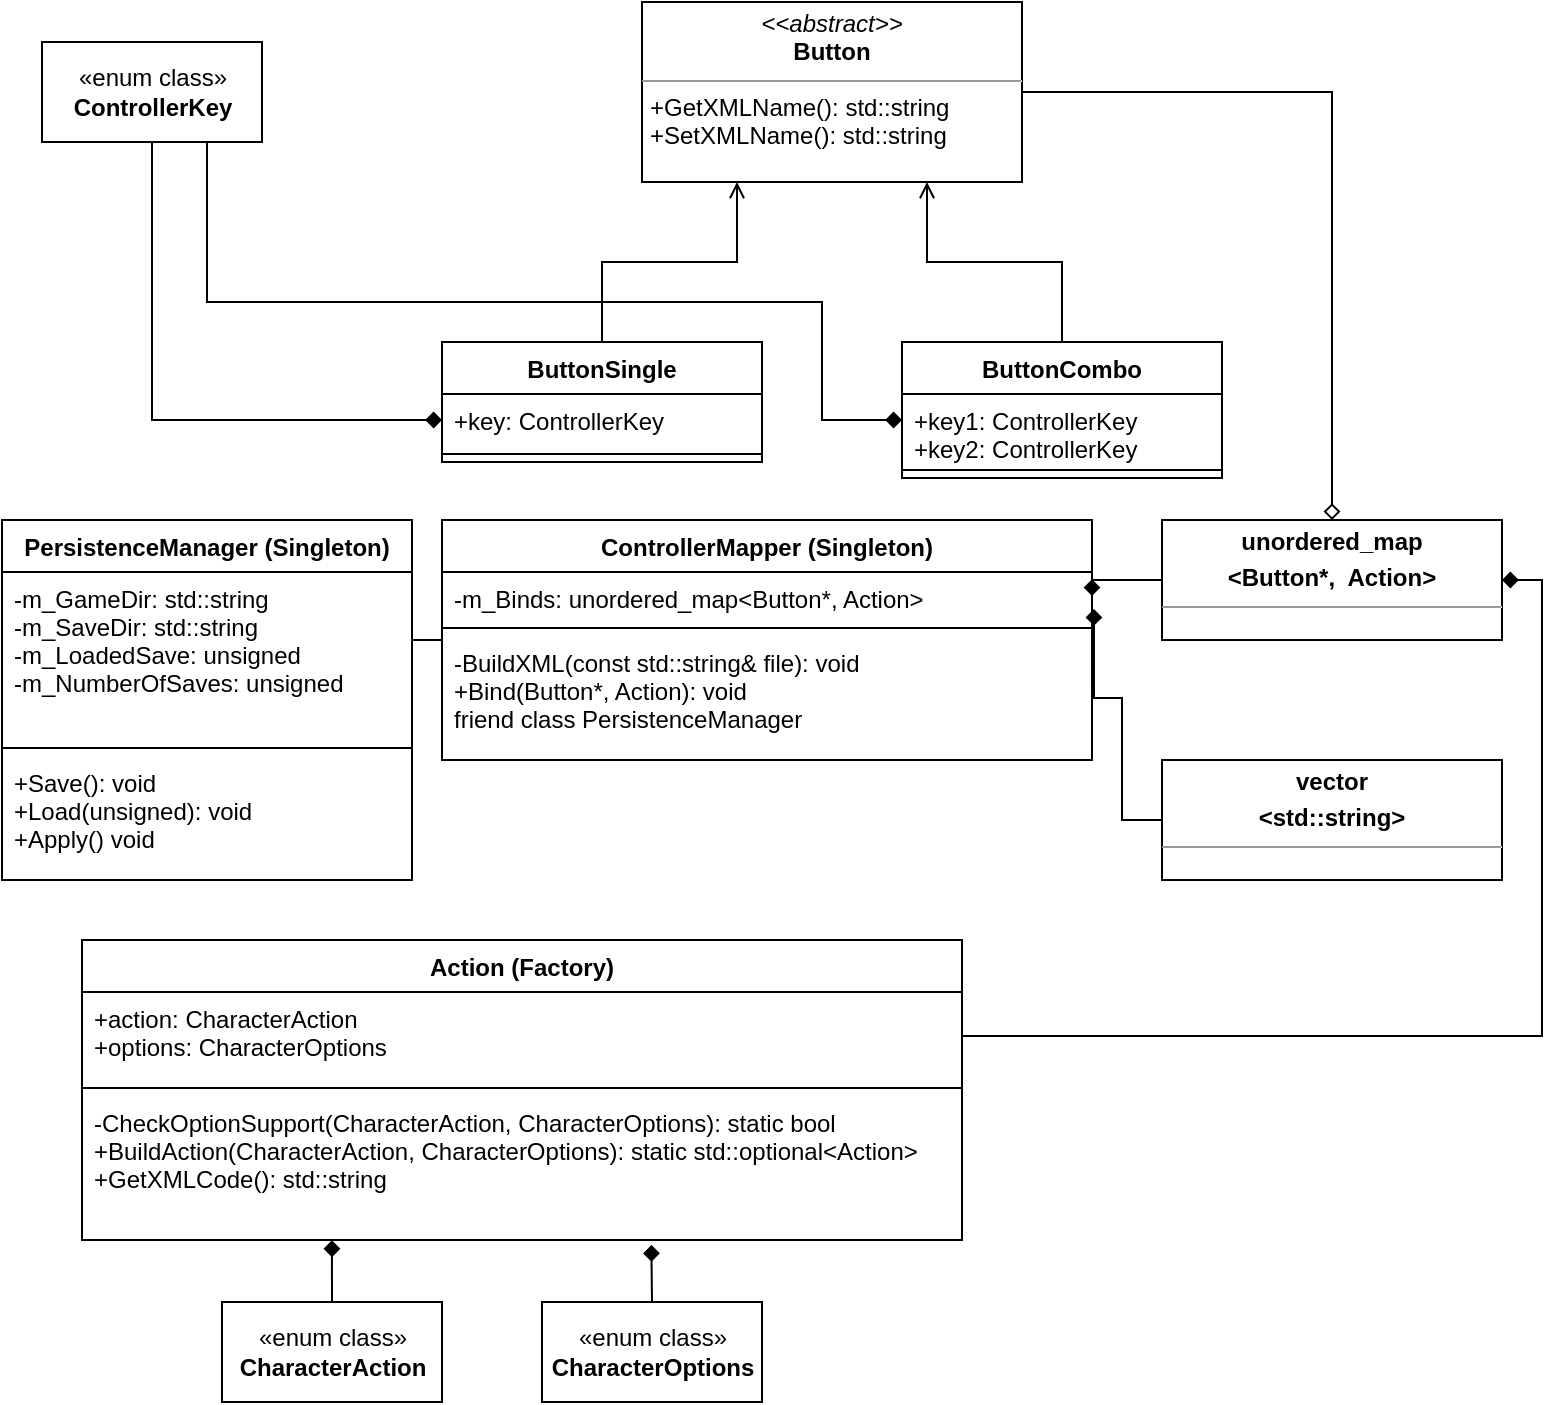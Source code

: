 <mxfile version="20.4.0" type="github"><diagram id="M06M5mLbLd74nida_U5q" name="Page-1"><mxGraphModel dx="1424" dy="884" grid="1" gridSize="10" guides="1" tooltips="1" connect="1" arrows="1" fold="1" page="1" pageScale="1" pageWidth="850" pageHeight="1100" background="none" math="0" shadow="0"><root><mxCell id="0"/><mxCell id="1" parent="0"/><mxCell id="lcdtuqzWdWql9fzk_Qov-24" style="edgeStyle=orthogonalEdgeStyle;rounded=0;orthogonalLoop=1;jettySize=auto;html=1;exitX=0.5;exitY=0;exitDx=0;exitDy=0;entryX=0.25;entryY=1;entryDx=0;entryDy=0;endArrow=open;endFill=0;" edge="1" parent="1" source="lcdtuqzWdWql9fzk_Qov-2" target="lcdtuqzWdWql9fzk_Qov-22"><mxGeometry relative="1" as="geometry"/></mxCell><mxCell id="lcdtuqzWdWql9fzk_Qov-2" value="ButtonSingle" style="swimlane;fontStyle=1;align=center;verticalAlign=top;childLayout=stackLayout;horizontal=1;startSize=26;horizontalStack=0;resizeParent=1;resizeParentMax=0;resizeLast=0;collapsible=1;marginBottom=0;" vertex="1" parent="1"><mxGeometry x="230" y="190" width="160" height="60" as="geometry"/></mxCell><mxCell id="lcdtuqzWdWql9fzk_Qov-3" value="+key: ControllerKey" style="text;strokeColor=none;fillColor=none;align=left;verticalAlign=top;spacingLeft=4;spacingRight=4;overflow=hidden;rotatable=0;points=[[0,0.5],[1,0.5]];portConstraint=eastwest;" vertex="1" parent="lcdtuqzWdWql9fzk_Qov-2"><mxGeometry y="26" width="160" height="26" as="geometry"/></mxCell><mxCell id="lcdtuqzWdWql9fzk_Qov-4" value="" style="line;strokeWidth=1;fillColor=none;align=left;verticalAlign=middle;spacingTop=-1;spacingLeft=3;spacingRight=3;rotatable=0;labelPosition=right;points=[];portConstraint=eastwest;strokeColor=inherit;" vertex="1" parent="lcdtuqzWdWql9fzk_Qov-2"><mxGeometry y="52" width="160" height="8" as="geometry"/></mxCell><mxCell id="lcdtuqzWdWql9fzk_Qov-25" style="edgeStyle=orthogonalEdgeStyle;rounded=0;orthogonalLoop=1;jettySize=auto;html=1;entryX=0.75;entryY=1;entryDx=0;entryDy=0;endArrow=open;endFill=0;" edge="1" parent="1" source="lcdtuqzWdWql9fzk_Qov-8" target="lcdtuqzWdWql9fzk_Qov-22"><mxGeometry relative="1" as="geometry"/></mxCell><mxCell id="lcdtuqzWdWql9fzk_Qov-8" value="ButtonCombo" style="swimlane;fontStyle=1;align=center;verticalAlign=top;childLayout=stackLayout;horizontal=1;startSize=26;horizontalStack=0;resizeParent=1;resizeParentMax=0;resizeLast=0;collapsible=1;marginBottom=0;" vertex="1" parent="1"><mxGeometry x="460" y="190" width="160" height="68" as="geometry"/></mxCell><mxCell id="lcdtuqzWdWql9fzk_Qov-9" value="+key1: ControllerKey&#10;+key2: ControllerKey" style="text;strokeColor=none;fillColor=none;align=left;verticalAlign=top;spacingLeft=4;spacingRight=4;overflow=hidden;rotatable=0;points=[[0,0.5],[1,0.5]];portConstraint=eastwest;" vertex="1" parent="lcdtuqzWdWql9fzk_Qov-8"><mxGeometry y="26" width="160" height="34" as="geometry"/></mxCell><mxCell id="lcdtuqzWdWql9fzk_Qov-10" value="" style="line;strokeWidth=1;fillColor=none;align=left;verticalAlign=middle;spacingTop=-1;spacingLeft=3;spacingRight=3;rotatable=0;labelPosition=right;points=[];portConstraint=eastwest;strokeColor=inherit;" vertex="1" parent="lcdtuqzWdWql9fzk_Qov-8"><mxGeometry y="60" width="160" height="8" as="geometry"/></mxCell><mxCell id="lcdtuqzWdWql9fzk_Qov-14" style="edgeStyle=orthogonalEdgeStyle;rounded=0;orthogonalLoop=1;jettySize=auto;html=1;entryX=0;entryY=0.5;entryDx=0;entryDy=0;endArrow=diamond;endFill=1;" edge="1" parent="1" source="lcdtuqzWdWql9fzk_Qov-13" target="lcdtuqzWdWql9fzk_Qov-3"><mxGeometry relative="1" as="geometry"/></mxCell><mxCell id="lcdtuqzWdWql9fzk_Qov-26" style="edgeStyle=orthogonalEdgeStyle;rounded=0;orthogonalLoop=1;jettySize=auto;html=1;exitX=0.75;exitY=1;exitDx=0;exitDy=0;endArrow=diamond;endFill=1;labelBorderColor=none;" edge="1" parent="1" source="lcdtuqzWdWql9fzk_Qov-13" target="lcdtuqzWdWql9fzk_Qov-9"><mxGeometry relative="1" as="geometry"><Array as="points"><mxPoint x="113" y="170"/><mxPoint x="420" y="170"/><mxPoint x="420" y="229"/></Array></mxGeometry></mxCell><mxCell id="lcdtuqzWdWql9fzk_Qov-13" value="«enum class»&lt;br&gt;&lt;b&gt;ControllerKey&lt;/b&gt;" style="html=1;" vertex="1" parent="1"><mxGeometry x="30" y="40" width="110" height="50" as="geometry"/></mxCell><mxCell id="lcdtuqzWdWql9fzk_Qov-82" style="edgeStyle=orthogonalEdgeStyle;rounded=0;orthogonalLoop=1;jettySize=auto;html=1;exitX=1;exitY=0.5;exitDx=0;exitDy=0;entryX=0.5;entryY=0;entryDx=0;entryDy=0;labelBorderColor=none;endArrow=diamond;endFill=0;" edge="1" parent="1" source="lcdtuqzWdWql9fzk_Qov-22" target="lcdtuqzWdWql9fzk_Qov-60"><mxGeometry relative="1" as="geometry"/></mxCell><mxCell id="lcdtuqzWdWql9fzk_Qov-22" value="&lt;p style=&quot;margin:0px;margin-top:4px;text-align:center;&quot;&gt;&lt;i&gt;&amp;lt;&amp;lt;abstract&amp;gt;&amp;gt;&lt;/i&gt;&lt;br&gt;&lt;b&gt;Button&lt;/b&gt;&lt;/p&gt;&lt;hr size=&quot;1&quot;&gt;&lt;p style=&quot;margin:0px;margin-left:4px;&quot;&gt;+GetXMLName(): std::string&lt;/p&gt;&lt;p style=&quot;margin:0px;margin-left:4px;&quot;&gt;+SetXMLName(): std::string&lt;/p&gt;" style="verticalAlign=top;align=left;overflow=fill;fontSize=12;fontFamily=Helvetica;html=1;" vertex="1" parent="1"><mxGeometry x="330" y="20" width="190" height="90" as="geometry"/></mxCell><mxCell id="lcdtuqzWdWql9fzk_Qov-100" style="edgeStyle=orthogonalEdgeStyle;rounded=0;orthogonalLoop=1;jettySize=auto;html=1;labelBorderColor=none;endArrow=none;endFill=0;" edge="1" parent="1" source="lcdtuqzWdWql9fzk_Qov-30" target="lcdtuqzWdWql9fzk_Qov-96"><mxGeometry relative="1" as="geometry"><Array as="points"><mxPoint x="110" y="343"/><mxPoint x="110" y="343"/></Array></mxGeometry></mxCell><mxCell id="lcdtuqzWdWql9fzk_Qov-30" value="ControllerMapper (Singleton)" style="swimlane;fontStyle=1;align=center;verticalAlign=top;childLayout=stackLayout;horizontal=1;startSize=26;horizontalStack=0;resizeParent=1;resizeParentMax=0;resizeLast=0;collapsible=1;marginBottom=0;" vertex="1" parent="1"><mxGeometry x="230" y="279.01" width="325" height="120" as="geometry"/></mxCell><mxCell id="lcdtuqzWdWql9fzk_Qov-31" value="-m_Binds: unordered_map&lt;Button*, Action&gt;&#10;" style="text;strokeColor=none;fillColor=none;align=left;verticalAlign=top;spacingLeft=4;spacingRight=4;overflow=hidden;rotatable=0;points=[[0,0.5],[1,0.5]];portConstraint=eastwest;" vertex="1" parent="lcdtuqzWdWql9fzk_Qov-30"><mxGeometry y="26" width="325" height="24" as="geometry"/></mxCell><mxCell id="lcdtuqzWdWql9fzk_Qov-32" value="" style="line;strokeWidth=1;fillColor=none;align=left;verticalAlign=middle;spacingTop=-1;spacingLeft=3;spacingRight=3;rotatable=0;labelPosition=right;points=[];portConstraint=eastwest;strokeColor=inherit;" vertex="1" parent="lcdtuqzWdWql9fzk_Qov-30"><mxGeometry y="50" width="325" height="8" as="geometry"/></mxCell><mxCell id="lcdtuqzWdWql9fzk_Qov-33" value="-BuildXML(const std::string&amp; file): void&#10;+Bind(Button*, Action): void&#10;friend class PersistenceManager" style="text;strokeColor=none;fillColor=none;align=left;verticalAlign=top;spacingLeft=4;spacingRight=4;overflow=hidden;rotatable=0;points=[[0,0.5],[1,0.5]];portConstraint=eastwest;" vertex="1" parent="lcdtuqzWdWql9fzk_Qov-30"><mxGeometry y="58" width="325" height="62" as="geometry"/></mxCell><mxCell id="lcdtuqzWdWql9fzk_Qov-104" style="edgeStyle=orthogonalEdgeStyle;rounded=0;orthogonalLoop=1;jettySize=auto;html=1;exitX=0.5;exitY=0;exitDx=0;exitDy=0;entryX=0.284;entryY=1.002;entryDx=0;entryDy=0;entryPerimeter=0;labelBorderColor=none;endArrow=diamond;endFill=1;" edge="1" parent="1" source="lcdtuqzWdWql9fzk_Qov-34" target="lcdtuqzWdWql9fzk_Qov-94"><mxGeometry relative="1" as="geometry"/></mxCell><mxCell id="lcdtuqzWdWql9fzk_Qov-34" value="«enum class»&lt;br&gt;&lt;b&gt;CharacterAction&lt;/b&gt;" style="html=1;" vertex="1" parent="1"><mxGeometry x="120" y="670" width="110" height="50" as="geometry"/></mxCell><mxCell id="lcdtuqzWdWql9fzk_Qov-65" style="edgeStyle=orthogonalEdgeStyle;rounded=0;orthogonalLoop=1;jettySize=auto;html=1;exitX=0;exitY=0.5;exitDx=0;exitDy=0;entryX=1;entryY=0.5;entryDx=0;entryDy=0;labelBorderColor=none;endArrow=diamond;endFill=1;" edge="1" parent="1" source="lcdtuqzWdWql9fzk_Qov-60" target="lcdtuqzWdWql9fzk_Qov-31"><mxGeometry relative="1" as="geometry"/></mxCell><mxCell id="lcdtuqzWdWql9fzk_Qov-60" value="&lt;p style=&quot;margin:0px;margin-top:4px;text-align:center;&quot;&gt;&lt;b&gt;unordered_map&lt;/b&gt;&lt;/p&gt;&lt;p style=&quot;margin:0px;margin-top:4px;text-align:center;&quot;&gt;&lt;b&gt;&amp;lt;Button*,&amp;nbsp; Action&amp;gt;&lt;/b&gt;&lt;/p&gt;&lt;hr size=&quot;1&quot;&gt;&lt;div style=&quot;height:2px;&quot;&gt;&lt;br&gt;&lt;/div&gt;" style="verticalAlign=top;align=left;overflow=fill;fontSize=12;fontFamily=Helvetica;html=1;" vertex="1" parent="1"><mxGeometry x="590" y="279.01" width="170" height="60" as="geometry"/></mxCell><mxCell id="lcdtuqzWdWql9fzk_Qov-103" style="edgeStyle=orthogonalEdgeStyle;rounded=0;orthogonalLoop=1;jettySize=auto;html=1;exitX=0.5;exitY=0;exitDx=0;exitDy=0;labelBorderColor=none;endArrow=diamond;endFill=1;entryX=0.647;entryY=1.034;entryDx=0;entryDy=0;entryPerimeter=0;" edge="1" parent="1" source="lcdtuqzWdWql9fzk_Qov-75" target="lcdtuqzWdWql9fzk_Qov-94"><mxGeometry relative="1" as="geometry"><mxPoint x="335" y="641" as="targetPoint"/></mxGeometry></mxCell><mxCell id="lcdtuqzWdWql9fzk_Qov-75" value="«enum class»&lt;br&gt;&lt;b&gt;CharacterOptions&lt;/b&gt;" style="html=1;" vertex="1" parent="1"><mxGeometry x="280" y="670" width="110" height="50" as="geometry"/></mxCell><mxCell id="lcdtuqzWdWql9fzk_Qov-85" style="edgeStyle=orthogonalEdgeStyle;rounded=0;orthogonalLoop=1;jettySize=auto;html=1;exitX=0;exitY=0.5;exitDx=0;exitDy=0;entryX=1.003;entryY=0.771;entryDx=0;entryDy=0;entryPerimeter=0;labelBorderColor=none;endArrow=diamond;endFill=1;" edge="1" parent="1" source="lcdtuqzWdWql9fzk_Qov-80" target="lcdtuqzWdWql9fzk_Qov-31"><mxGeometry relative="1" as="geometry"><Array as="points"><mxPoint x="570" y="429"/><mxPoint x="570" y="368"/></Array></mxGeometry></mxCell><mxCell id="lcdtuqzWdWql9fzk_Qov-80" value="&lt;p style=&quot;margin:0px;margin-top:4px;text-align:center;&quot;&gt;&lt;b&gt;vector&lt;/b&gt;&lt;/p&gt;&lt;p style=&quot;margin:0px;margin-top:4px;text-align:center;&quot;&gt;&lt;b&gt;&amp;lt;std::string&amp;gt;&lt;/b&gt;&lt;/p&gt;&lt;hr size=&quot;1&quot;&gt;&lt;div style=&quot;height:2px;&quot;&gt;&lt;br&gt;&lt;/div&gt;" style="verticalAlign=top;align=left;overflow=fill;fontSize=12;fontFamily=Helvetica;html=1;" vertex="1" parent="1"><mxGeometry x="590" y="399.01" width="170" height="60" as="geometry"/></mxCell><mxCell id="lcdtuqzWdWql9fzk_Qov-81" style="edgeStyle=orthogonalEdgeStyle;rounded=0;orthogonalLoop=1;jettySize=auto;html=1;exitX=1;exitY=0.5;exitDx=0;exitDy=0;entryX=1;entryY=0.5;entryDx=0;entryDy=0;labelBorderColor=none;endArrow=diamond;endFill=1;" edge="1" parent="1" source="lcdtuqzWdWql9fzk_Qov-92" target="lcdtuqzWdWql9fzk_Qov-60"><mxGeometry relative="1" as="geometry"><mxPoint x="850" y="551.01" as="sourcePoint"/></mxGeometry></mxCell><mxCell id="lcdtuqzWdWql9fzk_Qov-91" value="Action (Factory)" style="swimlane;fontStyle=1;align=center;verticalAlign=top;childLayout=stackLayout;horizontal=1;startSize=26;horizontalStack=0;resizeParent=1;resizeParentMax=0;resizeLast=0;collapsible=1;marginBottom=0;" vertex="1" parent="1"><mxGeometry x="50" y="489.01" width="440" height="150" as="geometry"/></mxCell><mxCell id="lcdtuqzWdWql9fzk_Qov-92" value="+action: CharacterAction&#10;+options: CharacterOptions" style="text;strokeColor=none;fillColor=none;align=left;verticalAlign=top;spacingLeft=4;spacingRight=4;overflow=hidden;rotatable=0;points=[[0,0.5],[1,0.5]];portConstraint=eastwest;" vertex="1" parent="lcdtuqzWdWql9fzk_Qov-91"><mxGeometry y="26" width="440" height="44" as="geometry"/></mxCell><mxCell id="lcdtuqzWdWql9fzk_Qov-93" value="" style="line;strokeWidth=1;fillColor=none;align=left;verticalAlign=middle;spacingTop=-1;spacingLeft=3;spacingRight=3;rotatable=0;labelPosition=right;points=[];portConstraint=eastwest;strokeColor=inherit;" vertex="1" parent="lcdtuqzWdWql9fzk_Qov-91"><mxGeometry y="70" width="440" height="8" as="geometry"/></mxCell><mxCell id="lcdtuqzWdWql9fzk_Qov-94" value="-CheckOptionSupport(CharacterAction, CharacterOptions): static bool&#10;+BuildAction(CharacterAction, CharacterOptions): static std::optional&lt;Action&gt;&#10;+GetXMLCode(): std::string" style="text;strokeColor=none;fillColor=none;align=left;verticalAlign=top;spacingLeft=4;spacingRight=4;overflow=hidden;rotatable=0;points=[[0,0.5],[1,0.5]];portConstraint=eastwest;" vertex="1" parent="lcdtuqzWdWql9fzk_Qov-91"><mxGeometry y="78" width="440" height="72" as="geometry"/></mxCell><mxCell id="lcdtuqzWdWql9fzk_Qov-95" value="PersistenceManager (Singleton)" style="swimlane;fontStyle=1;align=center;verticalAlign=top;childLayout=stackLayout;horizontal=1;startSize=26;horizontalStack=0;resizeParent=1;resizeParentMax=0;resizeLast=0;collapsible=1;marginBottom=0;" vertex="1" parent="1"><mxGeometry x="10" y="279.01" width="205" height="180" as="geometry"/></mxCell><mxCell id="lcdtuqzWdWql9fzk_Qov-96" value="-m_GameDir: std::string&#10;-m_SaveDir: std::string&#10;-m_LoadedSave: unsigned&#10;-m_NumberOfSaves: unsigned" style="text;strokeColor=none;fillColor=none;align=left;verticalAlign=top;spacingLeft=4;spacingRight=4;overflow=hidden;rotatable=0;points=[[0,0.5],[1,0.5]];portConstraint=eastwest;" vertex="1" parent="lcdtuqzWdWql9fzk_Qov-95"><mxGeometry y="26" width="205" height="84" as="geometry"/></mxCell><mxCell id="lcdtuqzWdWql9fzk_Qov-97" value="" style="line;strokeWidth=1;fillColor=none;align=left;verticalAlign=middle;spacingTop=-1;spacingLeft=3;spacingRight=3;rotatable=0;labelPosition=right;points=[];portConstraint=eastwest;strokeColor=inherit;" vertex="1" parent="lcdtuqzWdWql9fzk_Qov-95"><mxGeometry y="110" width="205" height="8" as="geometry"/></mxCell><mxCell id="lcdtuqzWdWql9fzk_Qov-98" value="+Save(): void&#10;+Load(unsigned): void&#10;+Apply() void" style="text;strokeColor=none;fillColor=none;align=left;verticalAlign=top;spacingLeft=4;spacingRight=4;overflow=hidden;rotatable=0;points=[[0,0.5],[1,0.5]];portConstraint=eastwest;" vertex="1" parent="lcdtuqzWdWql9fzk_Qov-95"><mxGeometry y="118" width="205" height="62" as="geometry"/></mxCell></root></mxGraphModel></diagram></mxfile>
